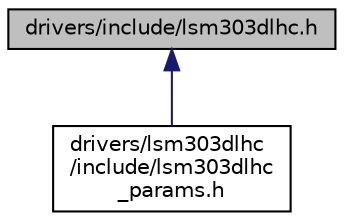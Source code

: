 digraph "drivers/include/lsm303dlhc.h"
{
 // LATEX_PDF_SIZE
  edge [fontname="Helvetica",fontsize="10",labelfontname="Helvetica",labelfontsize="10"];
  node [fontname="Helvetica",fontsize="10",shape=record];
  Node1 [label="drivers/include/lsm303dlhc.h",height=0.2,width=0.4,color="black", fillcolor="grey75", style="filled", fontcolor="black",tooltip="Device driver interface for the LSM303DLHC 3D accelerometer/magnetometer."];
  Node1 -> Node2 [dir="back",color="midnightblue",fontsize="10",style="solid",fontname="Helvetica"];
  Node2 [label="drivers/lsm303dlhc\l/include/lsm303dlhc\l_params.h",height=0.2,width=0.4,color="black", fillcolor="white", style="filled",URL="$lsm303dlhc__params_8h.html",tooltip="Default configuration for LSM303DLHC devices."];
}
